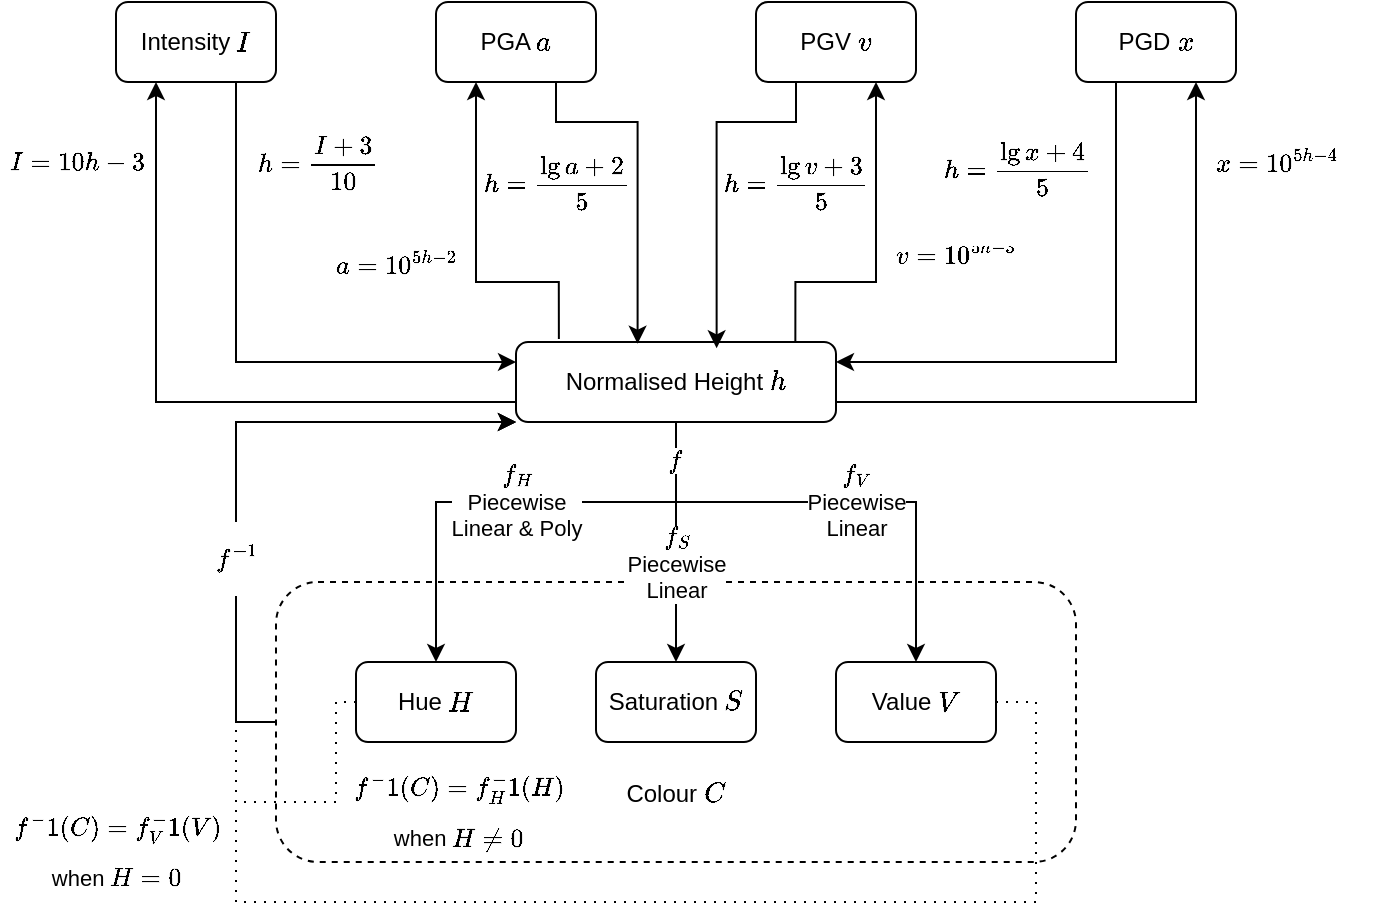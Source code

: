 <mxfile version="24.7.17">
  <diagram id="C5RBs43oDa-KdzZeNtuy" name="Page-1">
    <mxGraphModel dx="1185" dy="678" grid="1" gridSize="10" guides="1" tooltips="1" connect="1" arrows="1" fold="1" page="1" pageScale="1" pageWidth="827" pageHeight="1169" math="1" shadow="0">
      <root>
        <mxCell id="WIyWlLk6GJQsqaUBKTNV-0" />
        <mxCell id="WIyWlLk6GJQsqaUBKTNV-1" parent="WIyWlLk6GJQsqaUBKTNV-0" />
        <mxCell id="SwoTOEqU8fQwK2jxygsd-35" style="edgeStyle=orthogonalEdgeStyle;rounded=0;orthogonalLoop=1;jettySize=auto;html=1;exitX=0;exitY=0.5;exitDx=0;exitDy=0;entryX=0;entryY=1;entryDx=0;entryDy=0;" edge="1" parent="WIyWlLk6GJQsqaUBKTNV-1" source="WIyWlLk6GJQsqaUBKTNV-3" target="SwoTOEqU8fQwK2jxygsd-3">
          <mxGeometry relative="1" as="geometry">
            <Array as="points">
              <mxPoint x="180" y="400" />
              <mxPoint x="180" y="250" />
            </Array>
          </mxGeometry>
        </mxCell>
        <mxCell id="WIyWlLk6GJQsqaUBKTNV-3" value="&lt;div&gt;&lt;br&gt;&lt;/div&gt;&lt;div&gt;&lt;br&gt;&lt;/div&gt;&lt;div&gt;&lt;br&gt;&lt;/div&gt;&lt;div&gt;&lt;br&gt;&lt;/div&gt;&lt;div&gt;&lt;br&gt;&lt;/div&gt;Colour \(C\)" style="rounded=1;whiteSpace=wrap;html=1;fontSize=12;glass=0;strokeWidth=1;shadow=0;dashed=1;" parent="WIyWlLk6GJQsqaUBKTNV-1" vertex="1">
          <mxGeometry x="200" y="330" width="400" height="140" as="geometry" />
        </mxCell>
        <mxCell id="SwoTOEqU8fQwK2jxygsd-36" style="edgeStyle=orthogonalEdgeStyle;rounded=0;orthogonalLoop=1;jettySize=auto;html=1;exitX=0;exitY=0.5;exitDx=0;exitDy=0;entryX=0;entryY=1;entryDx=0;entryDy=0;shadow=0;dashed=1;dashPattern=1 4;" edge="1" parent="WIyWlLk6GJQsqaUBKTNV-1" source="SwoTOEqU8fQwK2jxygsd-0" target="SwoTOEqU8fQwK2jxygsd-3">
          <mxGeometry relative="1" as="geometry">
            <Array as="points">
              <mxPoint x="230" y="390" />
              <mxPoint x="230" y="440" />
              <mxPoint x="180" y="440" />
              <mxPoint x="180" y="250" />
            </Array>
          </mxGeometry>
        </mxCell>
        <mxCell id="SwoTOEqU8fQwK2jxygsd-42" value="$$f^-1(C) = f_H^-1(H)$$&lt;div&gt;when \(H \neq 0\)&lt;/div&gt;" style="edgeLabel;html=1;align=center;verticalAlign=middle;resizable=0;points=[];" vertex="1" connectable="0" parent="SwoTOEqU8fQwK2jxygsd-36">
          <mxGeometry x="-0.611" y="2" relative="1" as="geometry">
            <mxPoint x="86" y="-2" as="offset" />
          </mxGeometry>
        </mxCell>
        <mxCell id="SwoTOEqU8fQwK2jxygsd-0" value="Hue \(H\)" style="rounded=1;whiteSpace=wrap;html=1;fontSize=12;glass=0;strokeWidth=1;shadow=0;" vertex="1" parent="WIyWlLk6GJQsqaUBKTNV-1">
          <mxGeometry x="240" y="370" width="80" height="40" as="geometry" />
        </mxCell>
        <mxCell id="SwoTOEqU8fQwK2jxygsd-1" value="Saturation \(S\)" style="rounded=1;whiteSpace=wrap;html=1;fontSize=12;glass=0;strokeWidth=1;shadow=0;" vertex="1" parent="WIyWlLk6GJQsqaUBKTNV-1">
          <mxGeometry x="360" y="370" width="80" height="40" as="geometry" />
        </mxCell>
        <mxCell id="SwoTOEqU8fQwK2jxygsd-38" style="edgeStyle=orthogonalEdgeStyle;rounded=0;orthogonalLoop=1;jettySize=auto;html=1;exitX=1;exitY=0.5;exitDx=0;exitDy=0;entryX=0;entryY=1;entryDx=0;entryDy=0;dashed=1;dashPattern=1 4;" edge="1" parent="WIyWlLk6GJQsqaUBKTNV-1" source="SwoTOEqU8fQwK2jxygsd-2" target="SwoTOEqU8fQwK2jxygsd-3">
          <mxGeometry relative="1" as="geometry">
            <Array as="points">
              <mxPoint x="580" y="390" />
              <mxPoint x="580" y="490" />
              <mxPoint x="180" y="490" />
              <mxPoint x="180" y="250" />
            </Array>
          </mxGeometry>
        </mxCell>
        <mxCell id="SwoTOEqU8fQwK2jxygsd-39" value="$$f^{-1}$$" style="edgeLabel;html=1;align=center;verticalAlign=middle;resizable=0;points=[];" vertex="1" connectable="0" parent="SwoTOEqU8fQwK2jxygsd-38">
          <mxGeometry x="0.538" y="1" relative="1" as="geometry">
            <mxPoint x="1" as="offset" />
          </mxGeometry>
        </mxCell>
        <mxCell id="SwoTOEqU8fQwK2jxygsd-41" value="$$f^-1(C) = f_V^-1(V)$$&lt;div&gt;when \(H = 0\)&lt;/div&gt;" style="edgeLabel;html=1;align=center;verticalAlign=middle;resizable=0;points=[];" vertex="1" connectable="0" parent="SwoTOEqU8fQwK2jxygsd-38">
          <mxGeometry x="-0.278" y="2" relative="1" as="geometry">
            <mxPoint x="-255" y="-32" as="offset" />
          </mxGeometry>
        </mxCell>
        <mxCell id="SwoTOEqU8fQwK2jxygsd-2" value="Value \(V\)" style="rounded=1;whiteSpace=wrap;html=1;fontSize=12;glass=0;strokeWidth=1;shadow=0;" vertex="1" parent="WIyWlLk6GJQsqaUBKTNV-1">
          <mxGeometry x="480" y="370" width="80" height="40" as="geometry" />
        </mxCell>
        <mxCell id="SwoTOEqU8fQwK2jxygsd-11" style="edgeStyle=orthogonalEdgeStyle;rounded=0;orthogonalLoop=1;jettySize=auto;html=1;exitX=0;exitY=0.75;exitDx=0;exitDy=0;entryX=0.25;entryY=1;entryDx=0;entryDy=0;" edge="1" parent="WIyWlLk6GJQsqaUBKTNV-1" source="SwoTOEqU8fQwK2jxygsd-3" target="SwoTOEqU8fQwK2jxygsd-4">
          <mxGeometry relative="1" as="geometry" />
        </mxCell>
        <mxCell id="SwoTOEqU8fQwK2jxygsd-12" value="$$I = 10h - 3$$" style="edgeLabel;html=1;align=center;verticalAlign=middle;resizable=0;points=[];" vertex="1" connectable="0" parent="SwoTOEqU8fQwK2jxygsd-11">
          <mxGeometry x="-0.111" y="2" relative="1" as="geometry">
            <mxPoint x="-69" y="-122" as="offset" />
          </mxGeometry>
        </mxCell>
        <mxCell id="SwoTOEqU8fQwK2jxygsd-15" style="edgeStyle=orthogonalEdgeStyle;rounded=0;orthogonalLoop=1;jettySize=auto;html=1;exitX=0.873;exitY=-0.007;exitDx=0;exitDy=0;entryX=0.75;entryY=1;entryDx=0;entryDy=0;exitPerimeter=0;" edge="1" parent="WIyWlLk6GJQsqaUBKTNV-1" source="SwoTOEqU8fQwK2jxygsd-3" target="SwoTOEqU8fQwK2jxygsd-6">
          <mxGeometry relative="1" as="geometry">
            <Array as="points">
              <mxPoint x="460" y="180" />
              <mxPoint x="500" y="180" />
            </Array>
          </mxGeometry>
        </mxCell>
        <mxCell id="SwoTOEqU8fQwK2jxygsd-31" value="&lt;span style=&quot;caret-color: rgba(0, 0, 0, 0); color: rgba(0, 0, 0, 0); font-family: monospace; font-size: 0px; text-align: start; background-color: rgb(251, 251, 251);&quot;&gt;%3CmxGraphModel%3E%3Croot%3E%3CmxCell%20id%3D%220%22%2F%3E%3CmxCell%20id%3D%221%22%20parent%3D%220%22%2F%3E%3CmxCell%20id%3D%222%22%20value%3D%22%24%24a%3D10%5E%7B5h-2%7D%24%24%22%20style%3D%22edgeLabel%3Bhtml%3D1%3Balign%3Dcenter%3BverticalAlign%3Dmiddle%3Bresizable%3D0%3Bpoints%3D%5B%5D%3B%22%20vertex%3D%221%22%20connectable%3D%220%22%20parent%3D%221%22%3E%3CmxGeometry%20x%3D%22220%22%20y%3D%22160.274%22%20as%3D%22geometry%22%2F%3E%3C%2FmxCell%3E%3C%2Froot%3E%3C%2FmxGraphModel%v&lt;/span&gt;" style="edgeLabel;html=1;align=center;verticalAlign=middle;resizable=0;points=[];" vertex="1" connectable="0" parent="SwoTOEqU8fQwK2jxygsd-15">
          <mxGeometry x="0.062" y="-1" relative="1" as="geometry">
            <mxPoint as="offset" />
          </mxGeometry>
        </mxCell>
        <mxCell id="SwoTOEqU8fQwK2jxygsd-32" value="$$v = 10^{5h-3}$$" style="edgeLabel;html=1;align=center;verticalAlign=middle;resizable=0;points=[];" vertex="1" connectable="0" parent="SwoTOEqU8fQwK2jxygsd-15">
          <mxGeometry x="-0.005" y="2" relative="1" as="geometry">
            <mxPoint x="42" as="offset" />
          </mxGeometry>
        </mxCell>
        <mxCell id="SwoTOEqU8fQwK2jxygsd-16" style="edgeStyle=orthogonalEdgeStyle;rounded=0;orthogonalLoop=1;jettySize=auto;html=1;exitX=0.134;exitY=-0.036;exitDx=0;exitDy=0;entryX=0.25;entryY=1;entryDx=0;entryDy=0;exitPerimeter=0;" edge="1" parent="WIyWlLk6GJQsqaUBKTNV-1" source="SwoTOEqU8fQwK2jxygsd-3" target="SwoTOEqU8fQwK2jxygsd-5">
          <mxGeometry relative="1" as="geometry">
            <Array as="points">
              <mxPoint x="341" y="180" />
              <mxPoint x="300" y="180" />
            </Array>
          </mxGeometry>
        </mxCell>
        <mxCell id="SwoTOEqU8fQwK2jxygsd-28" value="$$a=10^{5h-2}$$" style="edgeLabel;html=1;align=center;verticalAlign=middle;resizable=0;points=[];" vertex="1" connectable="0" parent="SwoTOEqU8fQwK2jxygsd-16">
          <mxGeometry x="0.29" y="3" relative="1" as="geometry">
            <mxPoint x="-37" y="30" as="offset" />
          </mxGeometry>
        </mxCell>
        <mxCell id="SwoTOEqU8fQwK2jxygsd-18" style="edgeStyle=orthogonalEdgeStyle;rounded=0;orthogonalLoop=1;jettySize=auto;html=1;exitX=1;exitY=0.75;exitDx=0;exitDy=0;entryX=0.75;entryY=1;entryDx=0;entryDy=0;" edge="1" parent="WIyWlLk6GJQsqaUBKTNV-1" source="SwoTOEqU8fQwK2jxygsd-3" target="SwoTOEqU8fQwK2jxygsd-7">
          <mxGeometry relative="1" as="geometry" />
        </mxCell>
        <mxCell id="SwoTOEqU8fQwK2jxygsd-34" value="$$x = 10^{5h - 4}$$" style="edgeLabel;html=1;align=center;verticalAlign=middle;resizable=0;points=[];" vertex="1" connectable="0" parent="SwoTOEqU8fQwK2jxygsd-18">
          <mxGeometry x="0.746" relative="1" as="geometry">
            <mxPoint x="40" y="-3" as="offset" />
          </mxGeometry>
        </mxCell>
        <mxCell id="SwoTOEqU8fQwK2jxygsd-20" style="edgeStyle=orthogonalEdgeStyle;rounded=0;orthogonalLoop=1;jettySize=auto;html=1;exitX=0.5;exitY=1;exitDx=0;exitDy=0;entryX=0.5;entryY=0;entryDx=0;entryDy=0;" edge="1" parent="WIyWlLk6GJQsqaUBKTNV-1" source="SwoTOEqU8fQwK2jxygsd-3" target="SwoTOEqU8fQwK2jxygsd-0">
          <mxGeometry relative="1" as="geometry">
            <Array as="points">
              <mxPoint x="400" y="290" />
              <mxPoint x="280" y="290" />
            </Array>
          </mxGeometry>
        </mxCell>
        <mxCell id="SwoTOEqU8fQwK2jxygsd-25" value="\(f_H\)&lt;div&gt;Piecewise&lt;/div&gt;&lt;div&gt;Linear &amp;amp; Poly&lt;/div&gt;" style="edgeLabel;html=1;align=center;verticalAlign=middle;resizable=0;points=[];" vertex="1" connectable="0" parent="SwoTOEqU8fQwK2jxygsd-20">
          <mxGeometry x="-0.207" relative="1" as="geometry">
            <mxPoint x="-25" as="offset" />
          </mxGeometry>
        </mxCell>
        <mxCell id="SwoTOEqU8fQwK2jxygsd-21" style="edgeStyle=orthogonalEdgeStyle;rounded=0;orthogonalLoop=1;jettySize=auto;html=1;exitX=0.5;exitY=1;exitDx=0;exitDy=0;entryX=0.5;entryY=0;entryDx=0;entryDy=0;" edge="1" parent="WIyWlLk6GJQsqaUBKTNV-1" source="SwoTOEqU8fQwK2jxygsd-3" target="SwoTOEqU8fQwK2jxygsd-2">
          <mxGeometry relative="1" as="geometry">
            <Array as="points">
              <mxPoint x="400" y="290" />
              <mxPoint x="520" y="290" />
            </Array>
          </mxGeometry>
        </mxCell>
        <mxCell id="SwoTOEqU8fQwK2jxygsd-26" value="\(f_V\)&lt;div&gt;Piecewise&lt;/div&gt;&lt;div&gt;Linear&lt;/div&gt;" style="edgeLabel;html=1;align=center;verticalAlign=middle;resizable=0;points=[];" vertex="1" connectable="0" parent="SwoTOEqU8fQwK2jxygsd-21">
          <mxGeometry x="-0.15" relative="1" as="geometry">
            <mxPoint x="28" as="offset" />
          </mxGeometry>
        </mxCell>
        <mxCell id="SwoTOEqU8fQwK2jxygsd-22" style="edgeStyle=orthogonalEdgeStyle;rounded=0;orthogonalLoop=1;jettySize=auto;html=1;exitX=0.5;exitY=1;exitDx=0;exitDy=0;entryX=0.5;entryY=0;entryDx=0;entryDy=0;" edge="1" parent="WIyWlLk6GJQsqaUBKTNV-1" source="SwoTOEqU8fQwK2jxygsd-3" target="SwoTOEqU8fQwK2jxygsd-1">
          <mxGeometry relative="1" as="geometry" />
        </mxCell>
        <mxCell id="SwoTOEqU8fQwK2jxygsd-24" value="\(f\)" style="edgeLabel;html=1;align=center;verticalAlign=middle;resizable=0;points=[];" vertex="1" connectable="0" parent="SwoTOEqU8fQwK2jxygsd-22">
          <mxGeometry x="-0.691" y="-1" relative="1" as="geometry">
            <mxPoint as="offset" />
          </mxGeometry>
        </mxCell>
        <mxCell id="SwoTOEqU8fQwK2jxygsd-27" value="\(f_S\)&lt;div&gt;Piecewise&lt;/div&gt;&lt;div&gt;Linear&lt;/div&gt;" style="edgeLabel;html=1;align=center;verticalAlign=middle;resizable=0;points=[];" vertex="1" connectable="0" parent="SwoTOEqU8fQwK2jxygsd-22">
          <mxGeometry x="0.071" relative="1" as="geometry">
            <mxPoint y="6" as="offset" />
          </mxGeometry>
        </mxCell>
        <mxCell id="SwoTOEqU8fQwK2jxygsd-3" value="Normalised Height \(h\)" style="rounded=1;whiteSpace=wrap;html=1;fontSize=12;glass=0;strokeWidth=1;shadow=0;" vertex="1" parent="WIyWlLk6GJQsqaUBKTNV-1">
          <mxGeometry x="320" y="210" width="160" height="40" as="geometry" />
        </mxCell>
        <mxCell id="SwoTOEqU8fQwK2jxygsd-9" style="edgeStyle=orthogonalEdgeStyle;rounded=0;orthogonalLoop=1;jettySize=auto;html=1;exitX=0.75;exitY=1;exitDx=0;exitDy=0;entryX=0;entryY=0.25;entryDx=0;entryDy=0;" edge="1" parent="WIyWlLk6GJQsqaUBKTNV-1" source="SwoTOEqU8fQwK2jxygsd-4" target="SwoTOEqU8fQwK2jxygsd-3">
          <mxGeometry relative="1" as="geometry" />
        </mxCell>
        <mxCell id="SwoTOEqU8fQwK2jxygsd-10" value="$$h=\frac{I+3}{10}$$" style="edgeLabel;html=1;align=center;verticalAlign=middle;resizable=0;points=[];" vertex="1" connectable="0" parent="SwoTOEqU8fQwK2jxygsd-9">
          <mxGeometry x="0.312" y="-1" relative="1" as="geometry">
            <mxPoint x="-3" y="-101" as="offset" />
          </mxGeometry>
        </mxCell>
        <mxCell id="SwoTOEqU8fQwK2jxygsd-4" value="Intensity \(I\)" style="rounded=1;whiteSpace=wrap;html=1;fontSize=12;glass=0;strokeWidth=1;shadow=0;" vertex="1" parent="WIyWlLk6GJQsqaUBKTNV-1">
          <mxGeometry x="120" y="40" width="80" height="40" as="geometry" />
        </mxCell>
        <mxCell id="SwoTOEqU8fQwK2jxygsd-5" value="PGA \(a\)" style="rounded=1;whiteSpace=wrap;html=1;fontSize=12;glass=0;strokeWidth=1;shadow=0;" vertex="1" parent="WIyWlLk6GJQsqaUBKTNV-1">
          <mxGeometry x="280" y="40" width="80" height="40" as="geometry" />
        </mxCell>
        <mxCell id="SwoTOEqU8fQwK2jxygsd-6" value="PGV \(v\)" style="rounded=1;whiteSpace=wrap;html=1;fontSize=12;glass=0;strokeWidth=1;shadow=0;" vertex="1" parent="WIyWlLk6GJQsqaUBKTNV-1">
          <mxGeometry x="440" y="40" width="80" height="40" as="geometry" />
        </mxCell>
        <mxCell id="SwoTOEqU8fQwK2jxygsd-17" style="edgeStyle=orthogonalEdgeStyle;rounded=0;orthogonalLoop=1;jettySize=auto;html=1;exitX=0.25;exitY=1;exitDx=0;exitDy=0;entryX=1;entryY=0.25;entryDx=0;entryDy=0;" edge="1" parent="WIyWlLk6GJQsqaUBKTNV-1" source="SwoTOEqU8fQwK2jxygsd-7" target="SwoTOEqU8fQwK2jxygsd-3">
          <mxGeometry relative="1" as="geometry" />
        </mxCell>
        <mxCell id="SwoTOEqU8fQwK2jxygsd-33" value="$$ h = \frac{\lg x + 4}{5}$$&lt;span style=&quot;caret-color: rgba(0, 0, 0, 0); color: rgba(0, 0, 0, 0); font-family: monospace; font-size: 0px; text-align: start; background-color: rgb(251, 251, 251);&quot;&gt;%\f3CmxGraphModel%3E%3Croot%3E%3CmxCell%20id%3D%220%22%2F%3E%3CmxCell%20id%3D%221%22%20parent%3D%220%22%2F%3E%3CmxCell%20id%3D%222%22%20value%3D%22%24%24a%3D10%5E%7B5h-2%7D%24%24%22%20style%3D%22edgeLabel%3Bhtml%3D1%3Balign%3Dcenter%3BverticalAlign%3Dmiddle%3Bresizable%3D0%3Bpoints%3D%5B%5D%3B%22%20vertex%3D%221%22%20connectable%3D%220%22%20parent%3D%221%22%3E%3CmxGeometry%20x%3D%22220%22%20y%3D%22160.274%22%20as%3D%22geometry%22%2F%3E%3C%2FmxCell%3E%3C%2Froot%3E%3C%2FmxGraphModel%3E&lt;/span&gt;" style="edgeLabel;html=1;align=center;verticalAlign=middle;resizable=0;points=[];" vertex="1" connectable="0" parent="SwoTOEqU8fQwK2jxygsd-17">
          <mxGeometry x="-0.712" relative="1" as="geometry">
            <mxPoint x="-50" y="9" as="offset" />
          </mxGeometry>
        </mxCell>
        <mxCell id="SwoTOEqU8fQwK2jxygsd-7" value="PGD \(x\)" style="rounded=1;whiteSpace=wrap;html=1;fontSize=12;glass=0;strokeWidth=1;shadow=0;" vertex="1" parent="WIyWlLk6GJQsqaUBKTNV-1">
          <mxGeometry x="600" y="40" width="80" height="40" as="geometry" />
        </mxCell>
        <mxCell id="SwoTOEqU8fQwK2jxygsd-13" style="edgeStyle=orthogonalEdgeStyle;rounded=0;orthogonalLoop=1;jettySize=auto;html=1;exitX=0.75;exitY=1;exitDx=0;exitDy=0;entryX=0.38;entryY=0.021;entryDx=0;entryDy=0;entryPerimeter=0;" edge="1" parent="WIyWlLk6GJQsqaUBKTNV-1" source="SwoTOEqU8fQwK2jxygsd-5" target="SwoTOEqU8fQwK2jxygsd-3">
          <mxGeometry relative="1" as="geometry">
            <Array as="points">
              <mxPoint x="340" y="100" />
              <mxPoint x="381" y="100" />
            </Array>
          </mxGeometry>
        </mxCell>
        <mxCell id="SwoTOEqU8fQwK2jxygsd-29" value="$$h=\frac{\lg a + 2}{5}$$" style="edgeLabel;html=1;align=center;verticalAlign=middle;resizable=0;points=[];" vertex="1" connectable="0" parent="SwoTOEqU8fQwK2jxygsd-13">
          <mxGeometry x="-0.206" y="-1" relative="1" as="geometry">
            <mxPoint x="-40" y="23" as="offset" />
          </mxGeometry>
        </mxCell>
        <mxCell id="SwoTOEqU8fQwK2jxygsd-14" style="edgeStyle=orthogonalEdgeStyle;rounded=0;orthogonalLoop=1;jettySize=auto;html=1;exitX=0.25;exitY=1;exitDx=0;exitDy=0;entryX=0.627;entryY=0.079;entryDx=0;entryDy=0;entryPerimeter=0;" edge="1" parent="WIyWlLk6GJQsqaUBKTNV-1" source="SwoTOEqU8fQwK2jxygsd-6" target="SwoTOEqU8fQwK2jxygsd-3">
          <mxGeometry relative="1" as="geometry">
            <Array as="points">
              <mxPoint x="460" y="100" />
              <mxPoint x="420" y="100" />
            </Array>
          </mxGeometry>
        </mxCell>
        <mxCell id="SwoTOEqU8fQwK2jxygsd-30" value="$$h=\frac{\lg v + 3}{5}$$" style="edgeLabel;html=1;align=center;verticalAlign=middle;resizable=0;points=[];" vertex="1" connectable="0" parent="SwoTOEqU8fQwK2jxygsd-14">
          <mxGeometry x="-0.501" y="1" relative="1" as="geometry">
            <mxPoint x="23" y="29" as="offset" />
          </mxGeometry>
        </mxCell>
      </root>
    </mxGraphModel>
  </diagram>
</mxfile>
